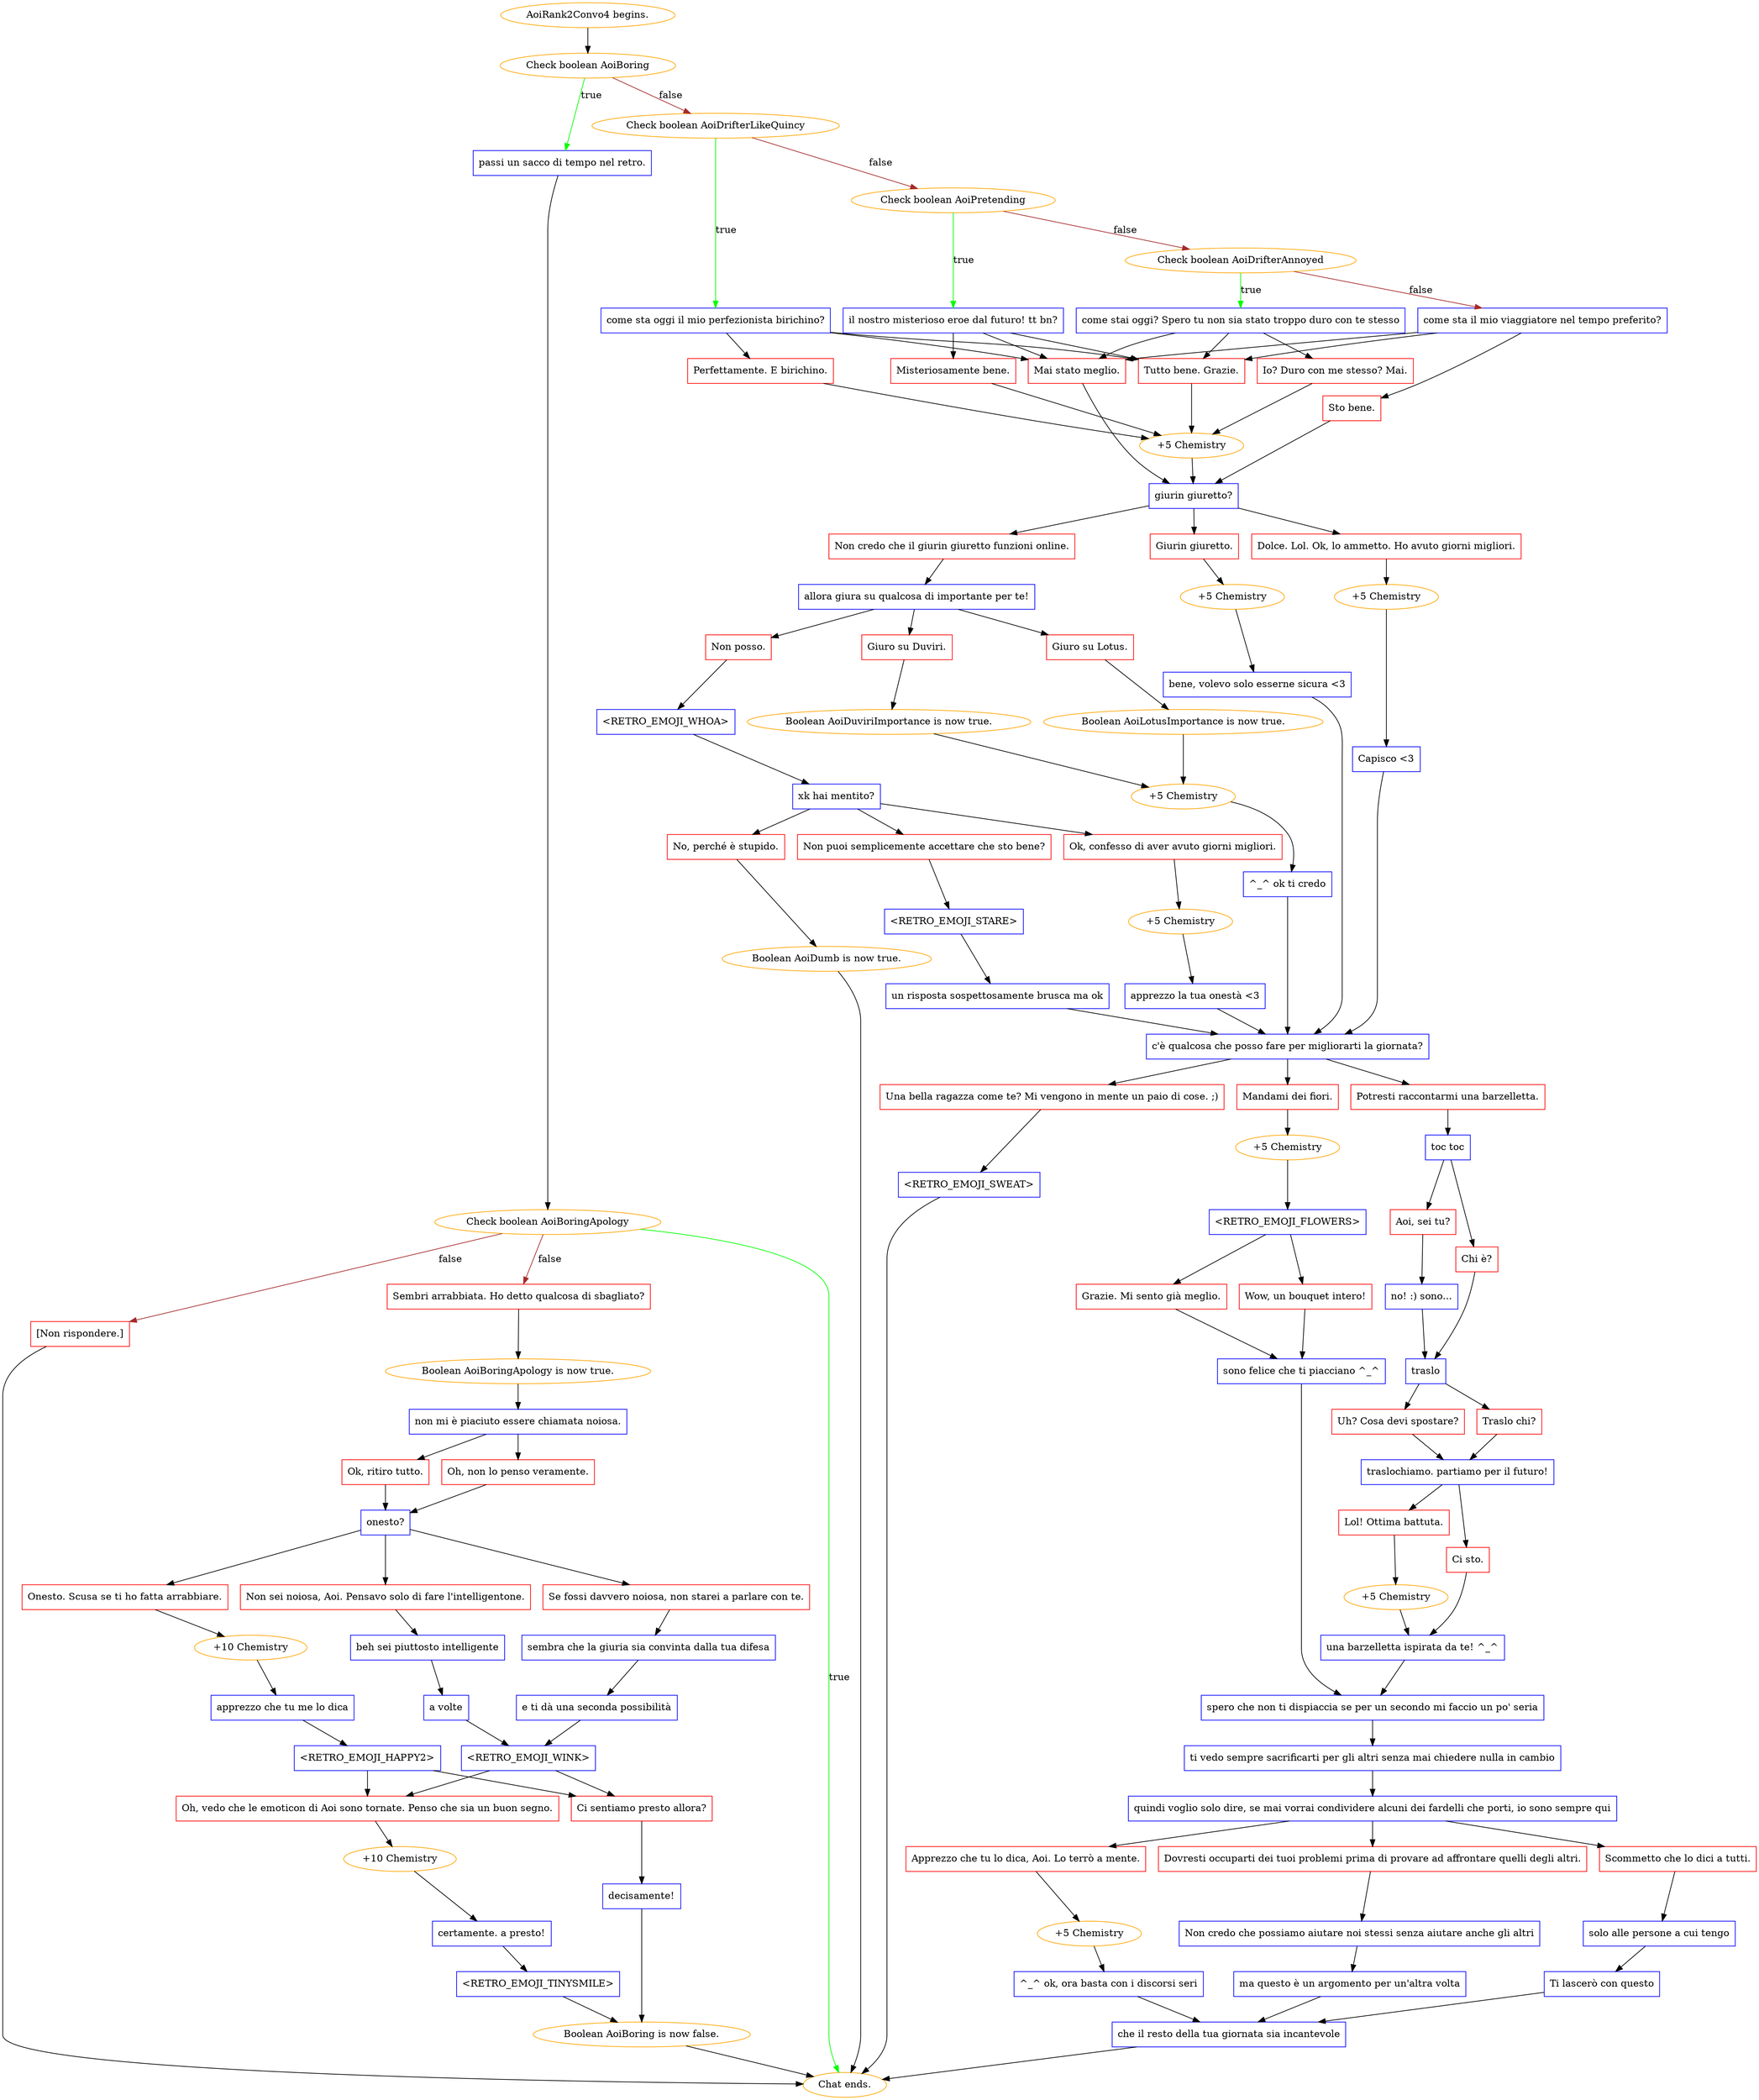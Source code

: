 digraph {
	"AoiRank2Convo4 begins." [color=orange];
		"AoiRank2Convo4 begins." -> j1890850141;
	j1890850141 [label="Check boolean AoiBoring",color=orange];
		j1890850141 -> j680573053 [label=true,color=green];
		j1890850141 -> j4113960334 [label=false,color=brown];
	j680573053 [label="passi un sacco di tempo nel retro.",shape=box,color=blue];
		j680573053 -> j556140287;
	j4113960334 [label="Check boolean AoiDrifterLikeQuincy",color=orange];
		j4113960334 -> j3597973608 [label=true,color=green];
		j4113960334 -> j1797833889 [label=false,color=brown];
	j556140287 [label="Check boolean AoiBoringApology",color=orange];
		j556140287 -> "Chat ends." [label=true,color=green];
		j556140287 -> j580750520 [label=false,color=brown];
		j556140287 -> j753348503 [label=false,color=brown];
	j3597973608 [label="come sta oggi il mio perfezionista birichino?",shape=box,color=blue];
		j3597973608 -> j4059341539;
		j3597973608 -> j761761173;
		j3597973608 -> j501684240;
	j1797833889 [label="Check boolean AoiPretending",color=orange];
		j1797833889 -> j1463218655 [label=true,color=green];
		j1797833889 -> j2808372172 [label=false,color=brown];
	"Chat ends." [color=orange];
	j580750520 [label="Sembri arrabbiata. Ho detto qualcosa di sbagliato?",shape=box,color=red];
		j580750520 -> j3384258666;
	j753348503 [label="[Non rispondere.]",shape=box,color=red];
		j753348503 -> "Chat ends.";
	j4059341539 [label="Perfettamente. E birichino.",shape=box,color=red];
		j4059341539 -> j894559767;
	j761761173 [label="Tutto bene. Grazie.",shape=box,color=red];
		j761761173 -> j894559767;
	j501684240 [label="Mai stato meglio.",shape=box,color=red];
		j501684240 -> j4250545904;
	j1463218655 [label="il nostro misterioso eroe dal futuro! tt bn?",shape=box,color=blue];
		j1463218655 -> j693531164;
		j1463218655 -> j761761173;
		j1463218655 -> j501684240;
	j2808372172 [label="Check boolean AoiDrifterAnnoyed",color=orange];
		j2808372172 -> j1238290090 [label=true,color=green];
		j2808372172 -> j1710523374 [label=false,color=brown];
	j3384258666 [label="Boolean AoiBoringApology is now true.",color=orange];
		j3384258666 -> j2872025829;
	j894559767 [label="+5 Chemistry",color=orange];
		j894559767 -> j4250545904;
	j4250545904 [label="giurin giuretto?",shape=box,color=blue];
		j4250545904 -> j4012096184;
		j4250545904 -> j2909191013;
		j4250545904 -> j3389494067;
	j693531164 [label="Misteriosamente bene.",shape=box,color=red];
		j693531164 -> j894559767;
	j1238290090 [label="come stai oggi? Spero tu non sia stato troppo duro con te stesso",shape=box,color=blue];
		j1238290090 -> j3658185418;
		j1238290090 -> j761761173;
		j1238290090 -> j501684240;
	j1710523374 [label="come sta il mio viaggiatore nel tempo preferito?",shape=box,color=blue];
		j1710523374 -> j143151716;
		j1710523374 -> j761761173;
		j1710523374 -> j501684240;
	j2872025829 [label="non mi è piaciuto essere chiamata noiosa.",shape=box,color=blue];
		j2872025829 -> j3605216495;
		j2872025829 -> j2176785406;
	j4012096184 [label="Giurin giuretto.",shape=box,color=red];
		j4012096184 -> j3000443981;
	j2909191013 [label="Dolce. Lol. Ok, lo ammetto. Ho avuto giorni migliori.",shape=box,color=red];
		j2909191013 -> j2034234079;
	j3389494067 [label="Non credo che il giurin giuretto funzioni online.",shape=box,color=red];
		j3389494067 -> j477130414;
	j3658185418 [label="Io? Duro con me stesso? Mai.",shape=box,color=red];
		j3658185418 -> j894559767;
	j143151716 [label="Sto bene.",shape=box,color=red];
		j143151716 -> j4250545904;
	j3605216495 [label="Oh, non lo penso veramente.",shape=box,color=red];
		j3605216495 -> j1465586058;
	j2176785406 [label="Ok, ritiro tutto.",shape=box,color=red];
		j2176785406 -> j1465586058;
	j3000443981 [label="+5 Chemistry",color=orange];
		j3000443981 -> j2518993161;
	j2034234079 [label="+5 Chemistry",color=orange];
		j2034234079 -> j2394453361;
	j477130414 [label="allora giura su qualcosa di importante per te!",shape=box,color=blue];
		j477130414 -> j303158177;
		j477130414 -> j1313395943;
		j477130414 -> j740161385;
	j1465586058 [label="onesto?",shape=box,color=blue];
		j1465586058 -> j3642900151;
		j1465586058 -> j1686944477;
		j1465586058 -> j383588309;
	j2518993161 [label="bene, volevo solo esserne sicura <3",shape=box,color=blue];
		j2518993161 -> j664993092;
	j2394453361 [label="Capisco <3",shape=box,color=blue];
		j2394453361 -> j664993092;
	j303158177 [label="Non posso.",shape=box,color=red];
		j303158177 -> j946602673;
	j1313395943 [label="Giuro su Lotus.",shape=box,color=red];
		j1313395943 -> j2381185470;
	j740161385 [label="Giuro su Duviri.",shape=box,color=red];
		j740161385 -> j2520223359;
	j3642900151 [label="Onesto. Scusa se ti ho fatta arrabbiare.",shape=box,color=red];
		j3642900151 -> j2047369816;
	j1686944477 [label="Non sei noiosa, Aoi. Pensavo solo di fare l'intelligentone.",shape=box,color=red];
		j1686944477 -> j115583790;
	j383588309 [label="Se fossi davvero noiosa, non starei a parlare con te.",shape=box,color=red];
		j383588309 -> j1710740205;
	j664993092 [label="c'è qualcosa che posso fare per migliorarti la giornata?",shape=box,color=blue];
		j664993092 -> j1215695369;
		j664993092 -> j3901400504;
		j664993092 -> j3054085147;
	j946602673 [label="<RETRO_EMOJI_WHOA>",shape=box,color=blue];
		j946602673 -> j602089410;
	j2381185470 [label="Boolean AoiLotusImportance is now true.",color=orange];
		j2381185470 -> j366423112;
	j2520223359 [label="Boolean AoiDuviriImportance is now true.",color=orange];
		j2520223359 -> j366423112;
	j2047369816 [label="+10 Chemistry",color=orange];
		j2047369816 -> j4138820694;
	j115583790 [label="beh sei piuttosto intelligente",shape=box,color=blue];
		j115583790 -> j1924260297;
	j1710740205 [label="sembra che la giuria sia convinta dalla tua difesa",shape=box,color=blue];
		j1710740205 -> j3096282953;
	j1215695369 [label="Potresti raccontarmi una barzelletta.",shape=box,color=red];
		j1215695369 -> j895758625;
	j3901400504 [label="Mandami dei fiori.",shape=box,color=red];
		j3901400504 -> j1670338355;
	j3054085147 [label="Una bella ragazza come te? Mi vengono in mente un paio di cose. ;)",shape=box,color=red];
		j3054085147 -> j2350823537;
	j602089410 [label="xk hai mentito?",shape=box,color=blue];
		j602089410 -> j1916169817;
		j602089410 -> j569053158;
		j602089410 -> j1678289843;
	j366423112 [label="+5 Chemistry",color=orange];
		j366423112 -> j2197726137;
	j4138820694 [label="apprezzo che tu me lo dica",shape=box,color=blue];
		j4138820694 -> j2682546367;
	j1924260297 [label="a volte",shape=box,color=blue];
		j1924260297 -> j4059187433;
	j3096282953 [label="e ti dà una seconda possibilità",shape=box,color=blue];
		j3096282953 -> j4059187433;
	j895758625 [label="toc toc",shape=box,color=blue];
		j895758625 -> j2887480969;
		j895758625 -> j2357482440;
	j1670338355 [label="+5 Chemistry",color=orange];
		j1670338355 -> j3455633645;
	j2350823537 [label="<RETRO_EMOJI_SWEAT>",shape=box,color=blue];
		j2350823537 -> "Chat ends.";
	j1916169817 [label="Ok, confesso di aver avuto giorni migliori.",shape=box,color=red];
		j1916169817 -> j807818375;
	j569053158 [label="No, perché è stupido.",shape=box,color=red];
		j569053158 -> j3041803735;
	j1678289843 [label="Non puoi semplicemente accettare che sto bene?",shape=box,color=red];
		j1678289843 -> j2753914085;
	j2197726137 [label="^_^ ok ti credo",shape=box,color=blue];
		j2197726137 -> j664993092;
	j2682546367 [label="<RETRO_EMOJI_HAPPY2>",shape=box,color=blue];
		j2682546367 -> j2729812833;
		j2682546367 -> j1762609391;
	j4059187433 [label="<RETRO_EMOJI_WINK>",shape=box,color=blue];
		j4059187433 -> j2729812833;
		j4059187433 -> j1762609391;
	j2887480969 [label="Chi è?",shape=box,color=red];
		j2887480969 -> j1100881090;
	j2357482440 [label="Aoi, sei tu?",shape=box,color=red];
		j2357482440 -> j1606014510;
	j3455633645 [label="<RETRO_EMOJI_FLOWERS>",shape=box,color=blue];
		j3455633645 -> j2634665142;
		j3455633645 -> j3761501191;
	j807818375 [label="+5 Chemistry",color=orange];
		j807818375 -> j2495508850;
	j3041803735 [label="Boolean AoiDumb is now true.",color=orange];
		j3041803735 -> "Chat ends.";
	j2753914085 [label="<RETRO_EMOJI_STARE>",shape=box,color=blue];
		j2753914085 -> j866395466;
	j2729812833 [label="Ci sentiamo presto allora?",shape=box,color=red];
		j2729812833 -> j2753926022;
	j1762609391 [label="Oh, vedo che le emoticon di Aoi sono tornate. Penso che sia un buon segno.",shape=box,color=red];
		j1762609391 -> j2513031812;
	j1100881090 [label="traslo",shape=box,color=blue];
		j1100881090 -> j2695746709;
		j1100881090 -> j2893965703;
	j1606014510 [label="no! :) sono...",shape=box,color=blue];
		j1606014510 -> j1100881090;
	j2634665142 [label="Grazie. Mi sento già meglio.",shape=box,color=red];
		j2634665142 -> j2548880535;
	j3761501191 [label="Wow, un bouquet intero!",shape=box,color=red];
		j3761501191 -> j2548880535;
	j2495508850 [label="apprezzo la tua onestà <3",shape=box,color=blue];
		j2495508850 -> j664993092;
	j866395466 [label="un risposta sospettosamente brusca ma ok",shape=box,color=blue];
		j866395466 -> j664993092;
	j2753926022 [label="decisamente!",shape=box,color=blue];
		j2753926022 -> j2581611291;
	j2513031812 [label="+10 Chemistry",color=orange];
		j2513031812 -> j580421493;
	j2695746709 [label="Traslo chi?",shape=box,color=red];
		j2695746709 -> j3568964438;
	j2893965703 [label="Uh? Cosa devi spostare?",shape=box,color=red];
		j2893965703 -> j3568964438;
	j2548880535 [label="sono felice che ti piacciano ^_^",shape=box,color=blue];
		j2548880535 -> j2475370036;
	j2581611291 [label="Boolean AoiBoring is now false.",color=orange];
		j2581611291 -> "Chat ends.";
	j580421493 [label="certamente. a presto!",shape=box,color=blue];
		j580421493 -> j153386734;
	j3568964438 [label="traslochiamo. partiamo per il futuro!",shape=box,color=blue];
		j3568964438 -> j167975039;
		j3568964438 -> j4012915929;
	j2475370036 [label="spero che non ti dispiaccia se per un secondo mi faccio un po' seria",shape=box,color=blue];
		j2475370036 -> j695368381;
	j153386734 [label="<RETRO_EMOJI_TINYSMILE>",shape=box,color=blue];
		j153386734 -> j2581611291;
	j167975039 [label="Lol! Ottima battuta.",shape=box,color=red];
		j167975039 -> j2161322493;
	j4012915929 [label="Ci sto.",shape=box,color=red];
		j4012915929 -> j2330763219;
	j695368381 [label="ti vedo sempre sacrificarti per gli altri senza mai chiedere nulla in cambio",shape=box,color=blue];
		j695368381 -> j3946011875;
	j2161322493 [label="+5 Chemistry",color=orange];
		j2161322493 -> j2330763219;
	j2330763219 [label="una barzelletta ispirata da te! ^_^",shape=box,color=blue];
		j2330763219 -> j2475370036;
	j3946011875 [label="quindi voglio solo dire, se mai vorrai condividere alcuni dei fardelli che porti, io sono sempre qui",shape=box,color=blue];
		j3946011875 -> j469900569;
		j3946011875 -> j1194106886;
		j3946011875 -> j4156274525;
	j469900569 [label="Apprezzo che tu lo dica, Aoi. Lo terrò a mente.",shape=box,color=red];
		j469900569 -> j1119807786;
	j1194106886 [label="Dovresti occuparti dei tuoi problemi prima di provare ad affrontare quelli degli altri.",shape=box,color=red];
		j1194106886 -> j373109525;
	j4156274525 [label="Scommetto che lo dici a tutti.",shape=box,color=red];
		j4156274525 -> j2295650575;
	j1119807786 [label="+5 Chemistry",color=orange];
		j1119807786 -> j296402140;
	j373109525 [label="Non credo che possiamo aiutare noi stessi senza aiutare anche gli altri",shape=box,color=blue];
		j373109525 -> j1406999447;
	j2295650575 [label="solo alle persone a cui tengo",shape=box,color=blue];
		j2295650575 -> j3546808117;
	j296402140 [label="^_^ ok, ora basta con i discorsi seri",shape=box,color=blue];
		j296402140 -> j1313597957;
	j1406999447 [label="ma questo è un argomento per un'altra volta",shape=box,color=blue];
		j1406999447 -> j1313597957;
	j3546808117 [label="Ti lascerò con questo",shape=box,color=blue];
		j3546808117 -> j1313597957;
	j1313597957 [label="che il resto della tua giornata sia incantevole",shape=box,color=blue];
		j1313597957 -> "Chat ends.";
}